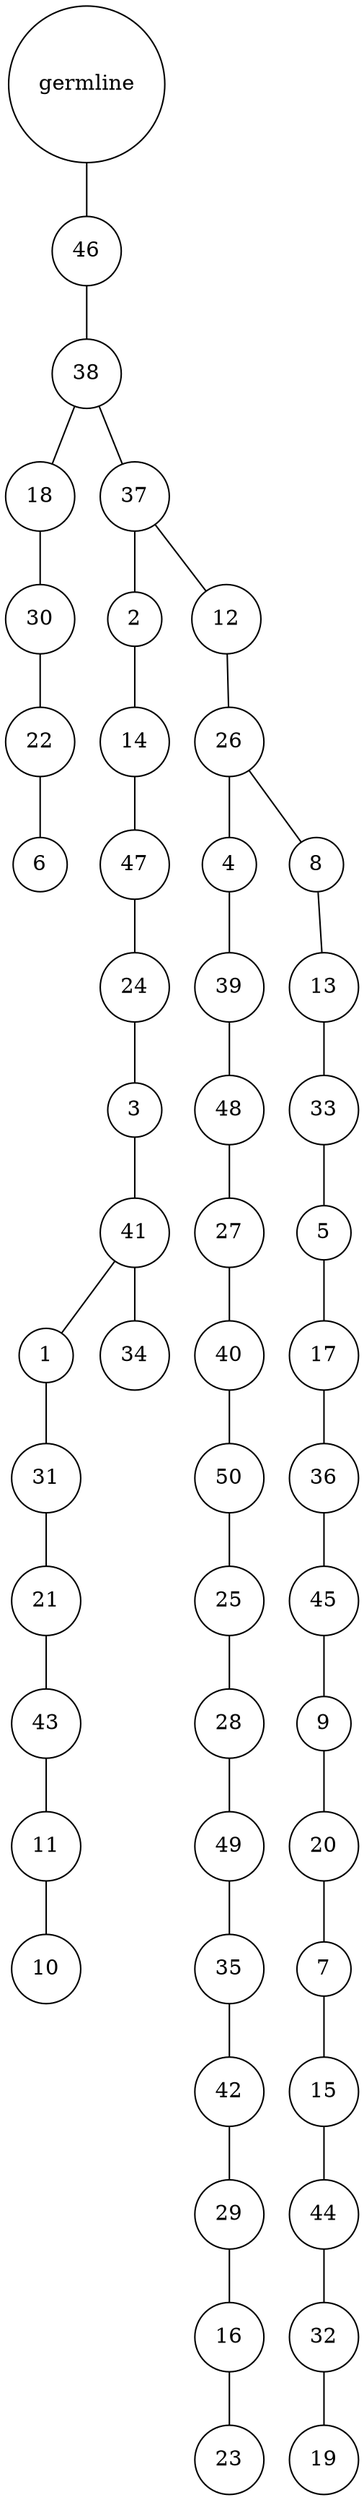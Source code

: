 graph {
	rankdir=UD;
	splines=line;
	node [shape=circle]
	"0x7f0ddfb11c40" [label="germline"];
	"0x7f0ddfb11c70" [label="46"];
	"0x7f0ddfb11c40" -- "0x7f0ddfb11c70" ;
	"0x7f0ddfb11ca0" [label="38"];
	"0x7f0ddfb11c70" -- "0x7f0ddfb11ca0" ;
	"0x7f0ddfb11cd0" [label="18"];
	"0x7f0ddfb11ca0" -- "0x7f0ddfb11cd0" ;
	"0x7f0ddfb11d00" [label="30"];
	"0x7f0ddfb11cd0" -- "0x7f0ddfb11d00" ;
	"0x7f0ddfb11d30" [label="22"];
	"0x7f0ddfb11d00" -- "0x7f0ddfb11d30" ;
	"0x7f0ddfb11d60" [label="6"];
	"0x7f0ddfb11d30" -- "0x7f0ddfb11d60" ;
	"0x7f0ddfb11d90" [label="37"];
	"0x7f0ddfb11ca0" -- "0x7f0ddfb11d90" ;
	"0x7f0ddfb11dc0" [label="2"];
	"0x7f0ddfb11d90" -- "0x7f0ddfb11dc0" ;
	"0x7f0ddfb11df0" [label="14"];
	"0x7f0ddfb11dc0" -- "0x7f0ddfb11df0" ;
	"0x7f0ddfb11e20" [label="47"];
	"0x7f0ddfb11df0" -- "0x7f0ddfb11e20" ;
	"0x7f0ddfb11e50" [label="24"];
	"0x7f0ddfb11e20" -- "0x7f0ddfb11e50" ;
	"0x7f0ddfb11e80" [label="3"];
	"0x7f0ddfb11e50" -- "0x7f0ddfb11e80" ;
	"0x7f0ddfb11eb0" [label="41"];
	"0x7f0ddfb11e80" -- "0x7f0ddfb11eb0" ;
	"0x7f0ddfb11ee0" [label="1"];
	"0x7f0ddfb11eb0" -- "0x7f0ddfb11ee0" ;
	"0x7f0ddfb11f10" [label="31"];
	"0x7f0ddfb11ee0" -- "0x7f0ddfb11f10" ;
	"0x7f0ddfb11f40" [label="21"];
	"0x7f0ddfb11f10" -- "0x7f0ddfb11f40" ;
	"0x7f0ddfb11f70" [label="43"];
	"0x7f0ddfb11f40" -- "0x7f0ddfb11f70" ;
	"0x7f0ddfb11fa0" [label="11"];
	"0x7f0ddfb11f70" -- "0x7f0ddfb11fa0" ;
	"0x7f0ddfb11fd0" [label="10"];
	"0x7f0ddfb11fa0" -- "0x7f0ddfb11fd0" ;
	"0x7f0ddfb1c040" [label="34"];
	"0x7f0ddfb11eb0" -- "0x7f0ddfb1c040" ;
	"0x7f0ddfb1c070" [label="12"];
	"0x7f0ddfb11d90" -- "0x7f0ddfb1c070" ;
	"0x7f0ddfb1c0a0" [label="26"];
	"0x7f0ddfb1c070" -- "0x7f0ddfb1c0a0" ;
	"0x7f0ddfb1c0d0" [label="4"];
	"0x7f0ddfb1c0a0" -- "0x7f0ddfb1c0d0" ;
	"0x7f0ddfb1c100" [label="39"];
	"0x7f0ddfb1c0d0" -- "0x7f0ddfb1c100" ;
	"0x7f0ddfb1c130" [label="48"];
	"0x7f0ddfb1c100" -- "0x7f0ddfb1c130" ;
	"0x7f0ddfb1c160" [label="27"];
	"0x7f0ddfb1c130" -- "0x7f0ddfb1c160" ;
	"0x7f0ddfb1c190" [label="40"];
	"0x7f0ddfb1c160" -- "0x7f0ddfb1c190" ;
	"0x7f0ddfb1c1c0" [label="50"];
	"0x7f0ddfb1c190" -- "0x7f0ddfb1c1c0" ;
	"0x7f0ddfb1c1f0" [label="25"];
	"0x7f0ddfb1c1c0" -- "0x7f0ddfb1c1f0" ;
	"0x7f0ddfb1c220" [label="28"];
	"0x7f0ddfb1c1f0" -- "0x7f0ddfb1c220" ;
	"0x7f0ddfb1c250" [label="49"];
	"0x7f0ddfb1c220" -- "0x7f0ddfb1c250" ;
	"0x7f0ddfb1c280" [label="35"];
	"0x7f0ddfb1c250" -- "0x7f0ddfb1c280" ;
	"0x7f0ddfb1c2b0" [label="42"];
	"0x7f0ddfb1c280" -- "0x7f0ddfb1c2b0" ;
	"0x7f0ddfb1c2e0" [label="29"];
	"0x7f0ddfb1c2b0" -- "0x7f0ddfb1c2e0" ;
	"0x7f0ddfb1c310" [label="16"];
	"0x7f0ddfb1c2e0" -- "0x7f0ddfb1c310" ;
	"0x7f0ddfb1c340" [label="23"];
	"0x7f0ddfb1c310" -- "0x7f0ddfb1c340" ;
	"0x7f0ddfb1c370" [label="8"];
	"0x7f0ddfb1c0a0" -- "0x7f0ddfb1c370" ;
	"0x7f0ddfb1c3a0" [label="13"];
	"0x7f0ddfb1c370" -- "0x7f0ddfb1c3a0" ;
	"0x7f0ddfb1c3d0" [label="33"];
	"0x7f0ddfb1c3a0" -- "0x7f0ddfb1c3d0" ;
	"0x7f0ddfb1c400" [label="5"];
	"0x7f0ddfb1c3d0" -- "0x7f0ddfb1c400" ;
	"0x7f0ddfb1c430" [label="17"];
	"0x7f0ddfb1c400" -- "0x7f0ddfb1c430" ;
	"0x7f0ddfb1c460" [label="36"];
	"0x7f0ddfb1c430" -- "0x7f0ddfb1c460" ;
	"0x7f0ddfb1c490" [label="45"];
	"0x7f0ddfb1c460" -- "0x7f0ddfb1c490" ;
	"0x7f0ddfb1c4c0" [label="9"];
	"0x7f0ddfb1c490" -- "0x7f0ddfb1c4c0" ;
	"0x7f0ddfb1c4f0" [label="20"];
	"0x7f0ddfb1c4c0" -- "0x7f0ddfb1c4f0" ;
	"0x7f0ddfb1c520" [label="7"];
	"0x7f0ddfb1c4f0" -- "0x7f0ddfb1c520" ;
	"0x7f0ddfb1c550" [label="15"];
	"0x7f0ddfb1c520" -- "0x7f0ddfb1c550" ;
	"0x7f0ddfb1c580" [label="44"];
	"0x7f0ddfb1c550" -- "0x7f0ddfb1c580" ;
	"0x7f0ddfb1c5b0" [label="32"];
	"0x7f0ddfb1c580" -- "0x7f0ddfb1c5b0" ;
	"0x7f0ddfb1c5e0" [label="19"];
	"0x7f0ddfb1c5b0" -- "0x7f0ddfb1c5e0" ;
}
